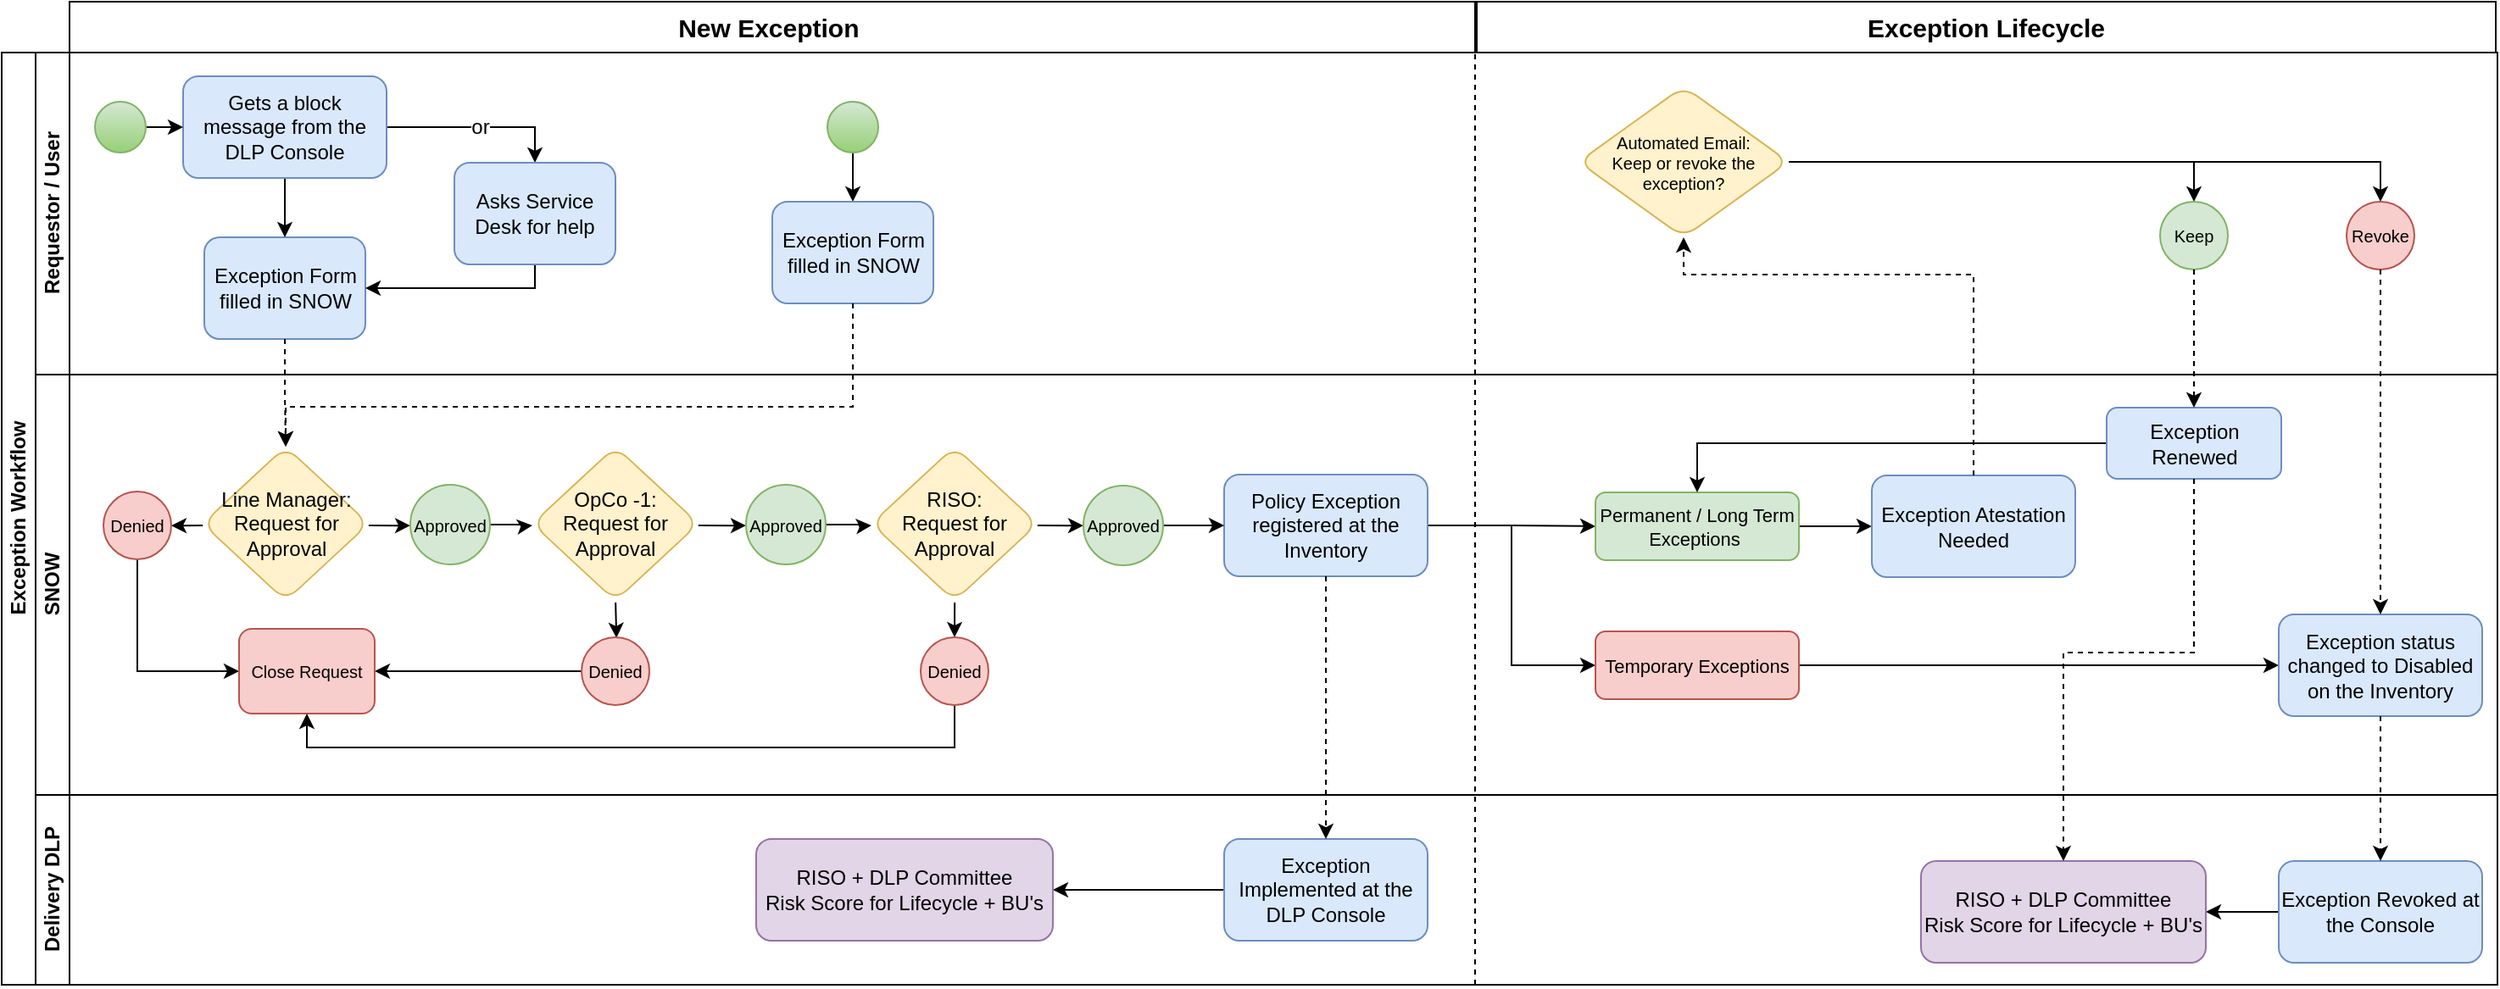 <mxfile version="14.1.8" type="github">
  <diagram id="prtHgNgQTEPvFCAcTncT" name="Page-1">
    <mxGraphModel dx="868" dy="494" grid="0" gridSize="10" guides="1" tooltips="1" connect="1" arrows="1" fold="1" page="1" pageScale="1" pageWidth="827" pageHeight="1169" background="#ffffff" math="0" shadow="0">
      <root>
        <mxCell id="0" />
        <mxCell id="1" parent="0" />
        <mxCell id="IFuyZPGNjVIuvtVVakYO-32" value="" style="group" parent="1" vertex="1" connectable="0">
          <mxGeometry x="84" width="1472" height="520" as="geometry" />
        </mxCell>
        <mxCell id="IFuyZPGNjVIuvtVVakYO-29" value="" style="group" parent="IFuyZPGNjVIuvtVVakYO-32" vertex="1" connectable="0">
          <mxGeometry width="1472" height="520" as="geometry" />
        </mxCell>
        <mxCell id="dNxyNK7c78bLwvsdeMH5-19" value="Exception Workflow" style="swimlane;html=1;childLayout=stackLayout;resizeParent=1;resizeParentMax=0;horizontal=0;startSize=20;horizontalStack=0;" parent="IFuyZPGNjVIuvtVVakYO-29" vertex="1">
          <mxGeometry y="30" width="1472" height="550" as="geometry" />
        </mxCell>
        <mxCell id="dNxyNK7c78bLwvsdeMH5-20" value="Requestor / User" style="swimlane;html=1;startSize=20;horizontal=0;" parent="dNxyNK7c78bLwvsdeMH5-19" vertex="1">
          <mxGeometry x="20" width="1452" height="190" as="geometry" />
        </mxCell>
        <mxCell id="dNxyNK7c78bLwvsdeMH5-24" value="Exception Form filled in SNOW" style="rounded=1;whiteSpace=wrap;html=1;fontFamily=Helvetica;fontSize=12;align=center;fillColor=#dae8fc;strokeColor=#6c8ebf;" parent="dNxyNK7c78bLwvsdeMH5-20" vertex="1">
          <mxGeometry x="99.5" y="109" width="95" height="60" as="geometry" />
        </mxCell>
        <mxCell id="IFuyZPGNjVIuvtVVakYO-30" value="Exception Lifecycle" style="rounded=0;whiteSpace=wrap;html=1;fontSize=15;fontStyle=1" parent="dNxyNK7c78bLwvsdeMH5-20" vertex="1">
          <mxGeometry x="850" y="-30" width="601" height="30" as="geometry" />
        </mxCell>
        <mxCell id="IFuyZPGNjVIuvtVVakYO-95" style="edgeStyle=orthogonalEdgeStyle;rounded=0;orthogonalLoop=1;jettySize=auto;html=1;entryX=0.5;entryY=0;entryDx=0;entryDy=0;fontSize=10;" parent="dNxyNK7c78bLwvsdeMH5-20" source="IFuyZPGNjVIuvtVVakYO-40" target="IFuyZPGNjVIuvtVVakYO-42" edge="1">
          <mxGeometry relative="1" as="geometry">
            <Array as="points">
              <mxPoint x="1273" y="65" />
            </Array>
          </mxGeometry>
        </mxCell>
        <mxCell id="IFuyZPGNjVIuvtVVakYO-96" style="edgeStyle=orthogonalEdgeStyle;rounded=0;orthogonalLoop=1;jettySize=auto;html=1;entryX=0.5;entryY=0;entryDx=0;entryDy=0;fontSize=10;" parent="dNxyNK7c78bLwvsdeMH5-20" source="IFuyZPGNjVIuvtVVakYO-40" target="IFuyZPGNjVIuvtVVakYO-43" edge="1">
          <mxGeometry relative="1" as="geometry">
            <Array as="points">
              <mxPoint x="1383" y="65" />
            </Array>
          </mxGeometry>
        </mxCell>
        <mxCell id="IFuyZPGNjVIuvtVVakYO-40" value="Automated Email:&lt;br&gt;Keep or revoke the exception?" style="rhombus;&#xa;rounded=1;whiteSpace=wrap;html=1;fontSize=10;fillColor=#fff2cc;strokeColor=#d6b656;rounded=1;" parent="dNxyNK7c78bLwvsdeMH5-20" vertex="1">
          <mxGeometry x="910" y="20" width="124" height="89" as="geometry" />
        </mxCell>
        <mxCell id="IFuyZPGNjVIuvtVVakYO-42" value="Keep" style="ellipse;whiteSpace=wrap;html=1;aspect=fixed;rounded=1;fontSize=10;fillColor=#d5e8d4;strokeColor=#82b366;" parent="dNxyNK7c78bLwvsdeMH5-20" vertex="1">
          <mxGeometry x="1253" y="88" width="40" height="40" as="geometry" />
        </mxCell>
        <mxCell id="IFuyZPGNjVIuvtVVakYO-43" value="Revoke" style="ellipse;whiteSpace=wrap;html=1;aspect=fixed;rounded=1;fontSize=10;fillColor=#f8cecc;strokeColor=#b85450;" parent="dNxyNK7c78bLwvsdeMH5-20" vertex="1">
          <mxGeometry x="1363" y="88" width="40" height="40" as="geometry" />
        </mxCell>
        <mxCell id="IFuyZPGNjVIuvtVVakYO-157" style="edgeStyle=orthogonalEdgeStyle;rounded=0;orthogonalLoop=1;jettySize=auto;html=1;entryX=0.5;entryY=0;entryDx=0;entryDy=0;fontSize=10;" parent="dNxyNK7c78bLwvsdeMH5-20" source="IFuyZPGNjVIuvtVVakYO-155" target="dNxyNK7c78bLwvsdeMH5-24" edge="1">
          <mxGeometry relative="1" as="geometry" />
        </mxCell>
        <mxCell id="IFuyZPGNjVIuvtVVakYO-158" value="&lt;font style=&quot;font-size: 12px&quot;&gt;or&lt;/font&gt;" style="edgeStyle=orthogonalEdgeStyle;rounded=0;orthogonalLoop=1;jettySize=auto;html=1;entryX=0.5;entryY=0;entryDx=0;entryDy=0;fontSize=10;" parent="dNxyNK7c78bLwvsdeMH5-20" source="IFuyZPGNjVIuvtVVakYO-155" target="IFuyZPGNjVIuvtVVakYO-156" edge="1">
          <mxGeometry relative="1" as="geometry" />
        </mxCell>
        <mxCell id="IFuyZPGNjVIuvtVVakYO-155" value="&lt;font style=&quot;font-size: 12px&quot;&gt;Gets a block message from the DLP Console&lt;/font&gt;" style="rounded=1;whiteSpace=wrap;html=1;fontSize=10;fillColor=#dae8fc;strokeColor=#6c8ebf;" parent="dNxyNK7c78bLwvsdeMH5-20" vertex="1">
          <mxGeometry x="87" y="14" width="120" height="60" as="geometry" />
        </mxCell>
        <mxCell id="IFuyZPGNjVIuvtVVakYO-159" style="edgeStyle=orthogonalEdgeStyle;rounded=0;orthogonalLoop=1;jettySize=auto;html=1;entryX=1;entryY=0.5;entryDx=0;entryDy=0;fontSize=10;" parent="dNxyNK7c78bLwvsdeMH5-20" source="IFuyZPGNjVIuvtVVakYO-156" target="dNxyNK7c78bLwvsdeMH5-24" edge="1">
          <mxGeometry relative="1" as="geometry">
            <Array as="points">
              <mxPoint x="295" y="139" />
            </Array>
          </mxGeometry>
        </mxCell>
        <mxCell id="IFuyZPGNjVIuvtVVakYO-156" value="Asks Service Desk for help" style="rounded=1;whiteSpace=wrap;html=1;fontFamily=Helvetica;fontSize=12;align=center;fillColor=#dae8fc;strokeColor=#6c8ebf;" parent="dNxyNK7c78bLwvsdeMH5-20" vertex="1">
          <mxGeometry x="247" y="65" width="95" height="60" as="geometry" />
        </mxCell>
        <mxCell id="IFuyZPGNjVIuvtVVakYO-162" style="edgeStyle=orthogonalEdgeStyle;rounded=0;orthogonalLoop=1;jettySize=auto;html=1;entryX=0;entryY=0.5;entryDx=0;entryDy=0;fontSize=10;" parent="dNxyNK7c78bLwvsdeMH5-20" source="IFuyZPGNjVIuvtVVakYO-161" target="IFuyZPGNjVIuvtVVakYO-155" edge="1">
          <mxGeometry relative="1" as="geometry" />
        </mxCell>
        <mxCell id="IFuyZPGNjVIuvtVVakYO-161" value="" style="ellipse;whiteSpace=wrap;html=1;aspect=fixed;rounded=1;fontSize=10;fillColor=#d5e8d4;strokeColor=#82b366;gradientColor=#97d077;" parent="dNxyNK7c78bLwvsdeMH5-20" vertex="1">
          <mxGeometry x="35" y="29" width="30" height="30" as="geometry" />
        </mxCell>
        <mxCell id="IFuyZPGNjVIuvtVVakYO-165" style="edgeStyle=orthogonalEdgeStyle;rounded=0;orthogonalLoop=1;jettySize=auto;html=1;entryX=0.5;entryY=0;entryDx=0;entryDy=0;fontSize=10;" parent="dNxyNK7c78bLwvsdeMH5-20" source="IFuyZPGNjVIuvtVVakYO-163" target="IFuyZPGNjVIuvtVVakYO-164" edge="1">
          <mxGeometry relative="1" as="geometry" />
        </mxCell>
        <mxCell id="IFuyZPGNjVIuvtVVakYO-163" value="" style="ellipse;whiteSpace=wrap;html=1;aspect=fixed;rounded=1;fontSize=10;fillColor=#d5e8d4;strokeColor=#82b366;gradientColor=#97d077;" parent="dNxyNK7c78bLwvsdeMH5-20" vertex="1">
          <mxGeometry x="467" y="29" width="30" height="30" as="geometry" />
        </mxCell>
        <mxCell id="IFuyZPGNjVIuvtVVakYO-164" value="Exception Form filled in SNOW" style="rounded=1;whiteSpace=wrap;html=1;fontFamily=Helvetica;fontSize=12;align=center;fillColor=#dae8fc;strokeColor=#6c8ebf;" parent="dNxyNK7c78bLwvsdeMH5-20" vertex="1">
          <mxGeometry x="434.5" y="88" width="95" height="60" as="geometry" />
        </mxCell>
        <mxCell id="dNxyNK7c78bLwvsdeMH5-21" value="SNOW" style="swimlane;html=1;startSize=20;horizontal=0;" parent="dNxyNK7c78bLwvsdeMH5-19" vertex="1">
          <mxGeometry x="20" y="190" width="1452" height="248" as="geometry" />
        </mxCell>
        <mxCell id="IFuyZPGNjVIuvtVVakYO-18" style="edgeStyle=orthogonalEdgeStyle;rounded=0;orthogonalLoop=1;jettySize=auto;html=1;entryX=0;entryY=0.5;entryDx=0;entryDy=0;fontSize=10;" parent="dNxyNK7c78bLwvsdeMH5-21" target="IFuyZPGNjVIuvtVVakYO-5" edge="1">
          <mxGeometry relative="1" as="geometry">
            <mxPoint x="196.437" y="89.059" as="sourcePoint" />
          </mxGeometry>
        </mxCell>
        <mxCell id="IFuyZPGNjVIuvtVVakYO-19" style="edgeStyle=orthogonalEdgeStyle;rounded=0;orthogonalLoop=1;jettySize=auto;html=1;entryX=1;entryY=0.5;entryDx=0;entryDy=0;fontSize=10;" parent="dNxyNK7c78bLwvsdeMH5-21" target="IFuyZPGNjVIuvtVVakYO-11" edge="1">
          <mxGeometry relative="1" as="geometry">
            <mxPoint x="98.563" y="89.059" as="sourcePoint" />
          </mxGeometry>
        </mxCell>
        <mxCell id="IFuyZPGNjVIuvtVVakYO-2" value="&lt;font style=&quot;font-size: 12px&quot;&gt;Line Manager:&lt;br&gt;Request for Approval&lt;/font&gt;" style="rhombus;rounded=1;whiteSpace=wrap;html=1;fontFamily=Helvetica;fontSize=12;align=center;fillColor=#fff2cc;strokeColor=#d6b656;" parent="dNxyNK7c78bLwvsdeMH5-21" vertex="1">
          <mxGeometry x="98.5" y="42.5" width="98" height="91" as="geometry" />
        </mxCell>
        <mxCell id="IFuyZPGNjVIuvtVVakYO-13" style="edgeStyle=orthogonalEdgeStyle;rounded=0;orthogonalLoop=1;jettySize=auto;html=1;entryX=0;entryY=0.5;entryDx=0;entryDy=0;fontSize=10;" parent="dNxyNK7c78bLwvsdeMH5-21" source="IFuyZPGNjVIuvtVVakYO-5" edge="1">
          <mxGeometry relative="1" as="geometry">
            <mxPoint x="293" y="89.0" as="targetPoint" />
          </mxGeometry>
        </mxCell>
        <mxCell id="IFuyZPGNjVIuvtVVakYO-5" value="Approved" style="ellipse;whiteSpace=wrap;html=1;aspect=fixed;fillColor=#d5e8d4;strokeColor=#82b366;fontSize=10;" parent="dNxyNK7c78bLwvsdeMH5-21" vertex="1">
          <mxGeometry x="221" y="65" width="47" height="47" as="geometry" />
        </mxCell>
        <mxCell id="IFuyZPGNjVIuvtVVakYO-21" style="edgeStyle=orthogonalEdgeStyle;rounded=0;orthogonalLoop=1;jettySize=auto;html=1;entryX=0;entryY=0.5;entryDx=0;entryDy=0;fontSize=10;" parent="dNxyNK7c78bLwvsdeMH5-21" source="IFuyZPGNjVIuvtVVakYO-11" target="IFuyZPGNjVIuvtVVakYO-20" edge="1">
          <mxGeometry relative="1" as="geometry">
            <Array as="points">
              <mxPoint x="60" y="175" />
            </Array>
          </mxGeometry>
        </mxCell>
        <mxCell id="IFuyZPGNjVIuvtVVakYO-11" value="Denied" style="ellipse;whiteSpace=wrap;html=1;aspect=fixed;rounded=1;fontSize=10;fillColor=#f8cecc;strokeColor=#b85450;" parent="dNxyNK7c78bLwvsdeMH5-21" vertex="1">
          <mxGeometry x="40" y="69" width="40" height="40" as="geometry" />
        </mxCell>
        <mxCell id="IFuyZPGNjVIuvtVVakYO-14" style="edgeStyle=orthogonalEdgeStyle;rounded=0;orthogonalLoop=1;jettySize=auto;html=1;entryX=0;entryY=0.5;entryDx=0;entryDy=0;fontSize=10;" parent="dNxyNK7c78bLwvsdeMH5-21" target="IFuyZPGNjVIuvtVVakYO-9" edge="1">
          <mxGeometry relative="1" as="geometry">
            <mxPoint x="390.937" y="89.059" as="sourcePoint" />
          </mxGeometry>
        </mxCell>
        <mxCell id="IFuyZPGNjVIuvtVVakYO-16" style="edgeStyle=orthogonalEdgeStyle;rounded=0;orthogonalLoop=1;jettySize=auto;html=1;fontSize=10;" parent="dNxyNK7c78bLwvsdeMH5-21" target="IFuyZPGNjVIuvtVVakYO-15" edge="1">
          <mxGeometry relative="1" as="geometry">
            <mxPoint x="342.059" y="134.445" as="sourcePoint" />
          </mxGeometry>
        </mxCell>
        <mxCell id="IFuyZPGNjVIuvtVVakYO-8" value="OpCo -1:&lt;br&gt;Request for Approval" style="rhombus;rounded=1;whiteSpace=wrap;html=1;fontFamily=Helvetica;fontSize=12;align=center;fillColor=#fff2cc;strokeColor=#d6b656;" parent="dNxyNK7c78bLwvsdeMH5-21" vertex="1">
          <mxGeometry x="293" y="42.5" width="98" height="91" as="geometry" />
        </mxCell>
        <mxCell id="IFuyZPGNjVIuvtVVakYO-84" style="edgeStyle=orthogonalEdgeStyle;rounded=0;orthogonalLoop=1;jettySize=auto;html=1;entryX=0;entryY=0.5;entryDx=0;entryDy=0;fontSize=10;" parent="dNxyNK7c78bLwvsdeMH5-21" source="IFuyZPGNjVIuvtVVakYO-9" edge="1">
          <mxGeometry relative="1" as="geometry">
            <mxPoint x="493" y="89.0" as="targetPoint" />
          </mxGeometry>
        </mxCell>
        <mxCell id="IFuyZPGNjVIuvtVVakYO-9" value="Approved" style="ellipse;whiteSpace=wrap;html=1;aspect=fixed;fillColor=#d5e8d4;strokeColor=#82b366;fontSize=10;" parent="dNxyNK7c78bLwvsdeMH5-21" vertex="1">
          <mxGeometry x="419" y="65" width="47" height="47" as="geometry" />
        </mxCell>
        <mxCell id="IFuyZPGNjVIuvtVVakYO-22" style="edgeStyle=orthogonalEdgeStyle;rounded=0;orthogonalLoop=1;jettySize=auto;html=1;entryX=1;entryY=0.5;entryDx=0;entryDy=0;fontSize=10;" parent="dNxyNK7c78bLwvsdeMH5-21" source="IFuyZPGNjVIuvtVVakYO-15" target="IFuyZPGNjVIuvtVVakYO-20" edge="1">
          <mxGeometry relative="1" as="geometry" />
        </mxCell>
        <mxCell id="IFuyZPGNjVIuvtVVakYO-15" value="Denied" style="ellipse;whiteSpace=wrap;html=1;aspect=fixed;rounded=1;fontSize=10;fillColor=#f8cecc;strokeColor=#b85450;" parent="dNxyNK7c78bLwvsdeMH5-21" vertex="1">
          <mxGeometry x="322" y="155" width="40" height="40" as="geometry" />
        </mxCell>
        <mxCell id="IFuyZPGNjVIuvtVVakYO-20" value="Close Request" style="rounded=1;whiteSpace=wrap;html=1;fontSize=10;fillColor=#f8cecc;strokeColor=#b85450;" parent="dNxyNK7c78bLwvsdeMH5-21" vertex="1">
          <mxGeometry x="120" y="150" width="80" height="50" as="geometry" />
        </mxCell>
        <mxCell id="IFuyZPGNjVIuvtVVakYO-92" style="edgeStyle=orthogonalEdgeStyle;rounded=0;orthogonalLoop=1;jettySize=auto;html=1;entryX=0;entryY=0.5;entryDx=0;entryDy=0;fontSize=10;" parent="dNxyNK7c78bLwvsdeMH5-21" source="IFuyZPGNjVIuvtVVakYO-25" target="IFuyZPGNjVIuvtVVakYO-34" edge="1">
          <mxGeometry relative="1" as="geometry" />
        </mxCell>
        <mxCell id="IFuyZPGNjVIuvtVVakYO-93" style="edgeStyle=orthogonalEdgeStyle;rounded=0;orthogonalLoop=1;jettySize=auto;html=1;entryX=0;entryY=0.5;entryDx=0;entryDy=0;fontSize=10;" parent="dNxyNK7c78bLwvsdeMH5-21" source="IFuyZPGNjVIuvtVVakYO-25" target="IFuyZPGNjVIuvtVVakYO-33" edge="1">
          <mxGeometry relative="1" as="geometry" />
        </mxCell>
        <mxCell id="IFuyZPGNjVIuvtVVakYO-25" value="Policy Exception registered at the Inventory" style="rounded=1;whiteSpace=wrap;html=1;fontSize=12;fillColor=#dae8fc;strokeColor=#6c8ebf;" parent="dNxyNK7c78bLwvsdeMH5-21" vertex="1">
          <mxGeometry x="701" y="59" width="120" height="60" as="geometry" />
        </mxCell>
        <mxCell id="IFuyZPGNjVIuvtVVakYO-64" style="edgeStyle=orthogonalEdgeStyle;rounded=0;orthogonalLoop=1;jettySize=auto;html=1;entryX=0;entryY=0.5;entryDx=0;entryDy=0;fontSize=10;" parent="dNxyNK7c78bLwvsdeMH5-21" source="IFuyZPGNjVIuvtVVakYO-33" target="IFuyZPGNjVIuvtVVakYO-51" edge="1">
          <mxGeometry relative="1" as="geometry" />
        </mxCell>
        <mxCell id="IFuyZPGNjVIuvtVVakYO-33" value="Temporary Exceptions" style="rounded=1;whiteSpace=wrap;html=1;fontSize=11;fillColor=#f8cecc;strokeColor=#b85450;" parent="dNxyNK7c78bLwvsdeMH5-21" vertex="1">
          <mxGeometry x="920" y="151.5" width="120" height="40" as="geometry" />
        </mxCell>
        <mxCell id="IFuyZPGNjVIuvtVVakYO-60" style="edgeStyle=orthogonalEdgeStyle;rounded=0;orthogonalLoop=1;jettySize=auto;html=1;entryX=0;entryY=0.5;entryDx=0;entryDy=0;fontSize=10;" parent="dNxyNK7c78bLwvsdeMH5-21" source="IFuyZPGNjVIuvtVVakYO-34" target="IFuyZPGNjVIuvtVVakYO-37" edge="1">
          <mxGeometry relative="1" as="geometry" />
        </mxCell>
        <mxCell id="IFuyZPGNjVIuvtVVakYO-34" value="Permanent / Long Term Exceptions&amp;nbsp;" style="rounded=1;whiteSpace=wrap;html=1;fontSize=11;fillColor=#d5e8d4;strokeColor=#82b366;" parent="dNxyNK7c78bLwvsdeMH5-21" vertex="1">
          <mxGeometry x="920" y="69.5" width="120" height="40" as="geometry" />
        </mxCell>
        <mxCell id="IFuyZPGNjVIuvtVVakYO-37" value="&lt;font style=&quot;font-size: 12px&quot;&gt;Exception Atestation Needed&lt;/font&gt;" style="rounded=1;whiteSpace=wrap;html=1;fontSize=10;fillColor=#dae8fc;strokeColor=#6c8ebf;" parent="dNxyNK7c78bLwvsdeMH5-21" vertex="1">
          <mxGeometry x="1083" y="59.5" width="120" height="60" as="geometry" />
        </mxCell>
        <mxCell id="IFuyZPGNjVIuvtVVakYO-51" value="Exception status changed to Disabled on the Inventory" style="rounded=1;whiteSpace=wrap;html=1;fontSize=12;fillColor=#dae8fc;strokeColor=#6c8ebf;" parent="dNxyNK7c78bLwvsdeMH5-21" vertex="1">
          <mxGeometry x="1323" y="141.5" width="120" height="60" as="geometry" />
        </mxCell>
        <mxCell id="IFuyZPGNjVIuvtVVakYO-70" style="edgeStyle=orthogonalEdgeStyle;rounded=0;orthogonalLoop=1;jettySize=auto;html=1;entryX=0.5;entryY=0;entryDx=0;entryDy=0;fontSize=10;" parent="dNxyNK7c78bLwvsdeMH5-21" source="IFuyZPGNjVIuvtVVakYO-54" target="IFuyZPGNjVIuvtVVakYO-34" edge="1">
          <mxGeometry relative="1" as="geometry" />
        </mxCell>
        <mxCell id="IFuyZPGNjVIuvtVVakYO-54" value="Exception Renewed" style="rounded=1;whiteSpace=wrap;html=1;fontSize=12;fillColor=#dae8fc;strokeColor=#6c8ebf;" parent="dNxyNK7c78bLwvsdeMH5-21" vertex="1">
          <mxGeometry x="1221.5" y="19.5" width="103" height="42" as="geometry" />
        </mxCell>
        <mxCell id="IFuyZPGNjVIuvtVVakYO-86" style="edgeStyle=orthogonalEdgeStyle;rounded=0;orthogonalLoop=1;jettySize=auto;html=1;entryX=0.5;entryY=0;entryDx=0;entryDy=0;fontSize=10;" parent="dNxyNK7c78bLwvsdeMH5-21" target="IFuyZPGNjVIuvtVVakYO-85" edge="1">
          <mxGeometry relative="1" as="geometry">
            <mxPoint x="542.059" y="134.445" as="sourcePoint" />
          </mxGeometry>
        </mxCell>
        <mxCell id="IFuyZPGNjVIuvtVVakYO-89" style="edgeStyle=orthogonalEdgeStyle;rounded=0;orthogonalLoop=1;jettySize=auto;html=1;entryX=0;entryY=0.5;entryDx=0;entryDy=0;fontSize=10;" parent="dNxyNK7c78bLwvsdeMH5-21" target="IFuyZPGNjVIuvtVVakYO-88" edge="1">
          <mxGeometry relative="1" as="geometry">
            <mxPoint x="590.937" y="89.059" as="sourcePoint" />
          </mxGeometry>
        </mxCell>
        <mxCell id="IFuyZPGNjVIuvtVVakYO-82" value="RISO:&lt;br&gt;Request for Approval" style="rhombus;rounded=1;whiteSpace=wrap;html=1;fontFamily=Helvetica;fontSize=12;align=center;fillColor=#fff2cc;strokeColor=#d6b656;" parent="dNxyNK7c78bLwvsdeMH5-21" vertex="1">
          <mxGeometry x="493" y="42.5" width="98" height="91" as="geometry" />
        </mxCell>
        <mxCell id="IFuyZPGNjVIuvtVVakYO-91" style="edgeStyle=orthogonalEdgeStyle;rounded=0;orthogonalLoop=1;jettySize=auto;html=1;entryX=0.5;entryY=1;entryDx=0;entryDy=0;fontSize=10;" parent="dNxyNK7c78bLwvsdeMH5-21" source="IFuyZPGNjVIuvtVVakYO-85" target="IFuyZPGNjVIuvtVVakYO-20" edge="1">
          <mxGeometry relative="1" as="geometry">
            <Array as="points">
              <mxPoint x="542" y="220" />
              <mxPoint x="160" y="220" />
            </Array>
          </mxGeometry>
        </mxCell>
        <mxCell id="IFuyZPGNjVIuvtVVakYO-85" value="Denied" style="ellipse;whiteSpace=wrap;html=1;aspect=fixed;rounded=1;fontSize=10;fillColor=#f8cecc;strokeColor=#b85450;" parent="dNxyNK7c78bLwvsdeMH5-21" vertex="1">
          <mxGeometry x="522" y="155" width="40" height="40" as="geometry" />
        </mxCell>
        <mxCell id="IFuyZPGNjVIuvtVVakYO-90" style="edgeStyle=orthogonalEdgeStyle;rounded=0;orthogonalLoop=1;jettySize=auto;html=1;entryX=0;entryY=0.5;entryDx=0;entryDy=0;fontSize=10;" parent="dNxyNK7c78bLwvsdeMH5-21" source="IFuyZPGNjVIuvtVVakYO-88" target="IFuyZPGNjVIuvtVVakYO-25" edge="1">
          <mxGeometry relative="1" as="geometry" />
        </mxCell>
        <mxCell id="IFuyZPGNjVIuvtVVakYO-88" value="Approved" style="ellipse;whiteSpace=wrap;html=1;aspect=fixed;fillColor=#d5e8d4;strokeColor=#82b366;fontSize=10;" parent="dNxyNK7c78bLwvsdeMH5-21" vertex="1">
          <mxGeometry x="618" y="65.5" width="47" height="47" as="geometry" />
        </mxCell>
        <mxCell id="dNxyNK7c78bLwvsdeMH5-22" value="Delivery DLP" style="swimlane;html=1;startSize=20;horizontal=0;" parent="dNxyNK7c78bLwvsdeMH5-19" vertex="1">
          <mxGeometry x="20" y="438" width="1452" height="112" as="geometry" />
        </mxCell>
        <mxCell id="IFuyZPGNjVIuvtVVakYO-75" style="edgeStyle=orthogonalEdgeStyle;rounded=0;orthogonalLoop=1;jettySize=auto;html=1;entryX=1;entryY=0.5;entryDx=0;entryDy=0;fontSize=10;" parent="dNxyNK7c78bLwvsdeMH5-22" source="IFuyZPGNjVIuvtVVakYO-23" target="IFuyZPGNjVIuvtVVakYO-73" edge="1">
          <mxGeometry relative="1" as="geometry" />
        </mxCell>
        <mxCell id="IFuyZPGNjVIuvtVVakYO-23" value="Exception Implemented at the DLP Console" style="rounded=1;whiteSpace=wrap;html=1;fontSize=12;fillColor=#dae8fc;strokeColor=#6c8ebf;" parent="dNxyNK7c78bLwvsdeMH5-22" vertex="1">
          <mxGeometry x="701" y="26" width="120" height="60" as="geometry" />
        </mxCell>
        <mxCell id="IFuyZPGNjVIuvtVVakYO-71" style="edgeStyle=orthogonalEdgeStyle;rounded=0;orthogonalLoop=1;jettySize=auto;html=1;entryX=1;entryY=0.5;entryDx=0;entryDy=0;fontSize=10;" parent="dNxyNK7c78bLwvsdeMH5-22" source="IFuyZPGNjVIuvtVVakYO-49" target="IFuyZPGNjVIuvtVVakYO-58" edge="1">
          <mxGeometry relative="1" as="geometry" />
        </mxCell>
        <mxCell id="IFuyZPGNjVIuvtVVakYO-49" value="Exception Revoked at the Console" style="rounded=1;whiteSpace=wrap;html=1;fontSize=12;fillColor=#dae8fc;strokeColor=#6c8ebf;" parent="dNxyNK7c78bLwvsdeMH5-22" vertex="1">
          <mxGeometry x="1323" y="39" width="120" height="60" as="geometry" />
        </mxCell>
        <mxCell id="IFuyZPGNjVIuvtVVakYO-58" value="RISO + DLP Committee&lt;br style=&quot;font-size: 12px;&quot;&gt;Risk Score for Lifecycle + BU&#39;s" style="rounded=1;whiteSpace=wrap;html=1;fontSize=12;fillColor=#e1d5e7;strokeColor=#9673a6;" parent="dNxyNK7c78bLwvsdeMH5-22" vertex="1">
          <mxGeometry x="1112" y="39" width="168" height="60" as="geometry" />
        </mxCell>
        <mxCell id="IFuyZPGNjVIuvtVVakYO-73" value="RISO + DLP Committee&lt;br style=&quot;font-size: 12px;&quot;&gt;Risk Score for Lifecycle + BU&#39;s" style="rounded=1;whiteSpace=wrap;html=1;fontSize=12;fillColor=#e1d5e7;strokeColor=#9673a6;" parent="dNxyNK7c78bLwvsdeMH5-22" vertex="1">
          <mxGeometry x="425" y="26" width="175" height="60" as="geometry" />
        </mxCell>
        <mxCell id="IFuyZPGNjVIuvtVVakYO-52" style="edgeStyle=orthogonalEdgeStyle;rounded=0;orthogonalLoop=1;jettySize=auto;html=1;entryX=0.5;entryY=0;entryDx=0;entryDy=0;fontSize=10;dashed=1;" parent="dNxyNK7c78bLwvsdeMH5-19" source="IFuyZPGNjVIuvtVVakYO-43" target="IFuyZPGNjVIuvtVVakYO-51" edge="1">
          <mxGeometry relative="1" as="geometry" />
        </mxCell>
        <mxCell id="IFuyZPGNjVIuvtVVakYO-53" style="edgeStyle=orthogonalEdgeStyle;rounded=0;orthogonalLoop=1;jettySize=auto;html=1;entryX=0.5;entryY=0;entryDx=0;entryDy=0;fontSize=10;dashed=1;" parent="dNxyNK7c78bLwvsdeMH5-19" source="IFuyZPGNjVIuvtVVakYO-51" target="IFuyZPGNjVIuvtVVakYO-49" edge="1">
          <mxGeometry relative="1" as="geometry" />
        </mxCell>
        <mxCell id="IFuyZPGNjVIuvtVVakYO-55" style="edgeStyle=orthogonalEdgeStyle;rounded=0;orthogonalLoop=1;jettySize=auto;html=1;entryX=0.5;entryY=0;entryDx=0;entryDy=0;dashed=1;fontSize=10;" parent="dNxyNK7c78bLwvsdeMH5-19" source="IFuyZPGNjVIuvtVVakYO-42" target="IFuyZPGNjVIuvtVVakYO-54" edge="1">
          <mxGeometry relative="1" as="geometry" />
        </mxCell>
        <mxCell id="IFuyZPGNjVIuvtVVakYO-72" style="edgeStyle=orthogonalEdgeStyle;rounded=0;orthogonalLoop=1;jettySize=auto;html=1;entryX=0.5;entryY=0;entryDx=0;entryDy=0;fontSize=10;dashed=1;" parent="dNxyNK7c78bLwvsdeMH5-19" source="IFuyZPGNjVIuvtVVakYO-54" target="IFuyZPGNjVIuvtVVakYO-58" edge="1">
          <mxGeometry relative="1" as="geometry">
            <Array as="points">
              <mxPoint x="1293" y="354" />
              <mxPoint x="1216" y="354" />
            </Array>
          </mxGeometry>
        </mxCell>
        <mxCell id="IFuyZPGNjVIuvtVVakYO-78" style="edgeStyle=orthogonalEdgeStyle;rounded=0;orthogonalLoop=1;jettySize=auto;html=1;entryX=0.5;entryY=1;entryDx=0;entryDy=0;fontSize=10;dashed=1;exitX=0.5;exitY=0;exitDx=0;exitDy=0;" parent="dNxyNK7c78bLwvsdeMH5-19" source="IFuyZPGNjVIuvtVVakYO-37" target="IFuyZPGNjVIuvtVVakYO-40" edge="1">
          <mxGeometry relative="1" as="geometry">
            <Array as="points">
              <mxPoint x="1163" y="131" />
              <mxPoint x="992" y="131" />
            </Array>
          </mxGeometry>
        </mxCell>
        <mxCell id="IFuyZPGNjVIuvtVVakYO-97" style="edgeStyle=orthogonalEdgeStyle;rounded=0;orthogonalLoop=1;jettySize=auto;html=1;entryX=0.5;entryY=0;entryDx=0;entryDy=0;fontSize=10;dashed=1;" parent="dNxyNK7c78bLwvsdeMH5-19" source="IFuyZPGNjVIuvtVVakYO-25" target="IFuyZPGNjVIuvtVVakYO-23" edge="1">
          <mxGeometry relative="1" as="geometry" />
        </mxCell>
        <mxCell id="IFuyZPGNjVIuvtVVakYO-160" style="edgeStyle=orthogonalEdgeStyle;rounded=0;orthogonalLoop=1;jettySize=auto;html=1;entryX=0.5;entryY=0;entryDx=0;entryDy=0;fontSize=10;dashed=1;" parent="dNxyNK7c78bLwvsdeMH5-19" source="dNxyNK7c78bLwvsdeMH5-24" target="IFuyZPGNjVIuvtVVakYO-2" edge="1">
          <mxGeometry relative="1" as="geometry" />
        </mxCell>
        <mxCell id="IFuyZPGNjVIuvtVVakYO-166" style="edgeStyle=orthogonalEdgeStyle;rounded=0;orthogonalLoop=1;jettySize=auto;html=1;entryX=0.5;entryY=0;entryDx=0;entryDy=0;fontSize=10;dashed=1;" parent="dNxyNK7c78bLwvsdeMH5-19" source="IFuyZPGNjVIuvtVVakYO-164" target="IFuyZPGNjVIuvtVVakYO-2" edge="1">
          <mxGeometry relative="1" as="geometry">
            <Array as="points">
              <mxPoint x="502" y="209" />
              <mxPoint x="167" y="209" />
            </Array>
          </mxGeometry>
        </mxCell>
        <mxCell id="IFuyZPGNjVIuvtVVakYO-28" value="New Exception&amp;nbsp;" style="rounded=0;whiteSpace=wrap;html=1;fontSize=15;fontStyle=1" parent="IFuyZPGNjVIuvtVVakYO-29" vertex="1">
          <mxGeometry x="40" width="829" height="30" as="geometry" />
        </mxCell>
        <mxCell id="IFuyZPGNjVIuvtVVakYO-94" value="" style="endArrow=none;dashed=1;html=1;fontSize=10;entryX=1;entryY=1;entryDx=0;entryDy=0;" parent="1" target="IFuyZPGNjVIuvtVVakYO-28" edge="1">
          <mxGeometry width="50" height="50" relative="1" as="geometry">
            <mxPoint x="953" y="580" as="sourcePoint" />
            <mxPoint x="1098" y="203" as="targetPoint" />
          </mxGeometry>
        </mxCell>
      </root>
    </mxGraphModel>
  </diagram>
</mxfile>
